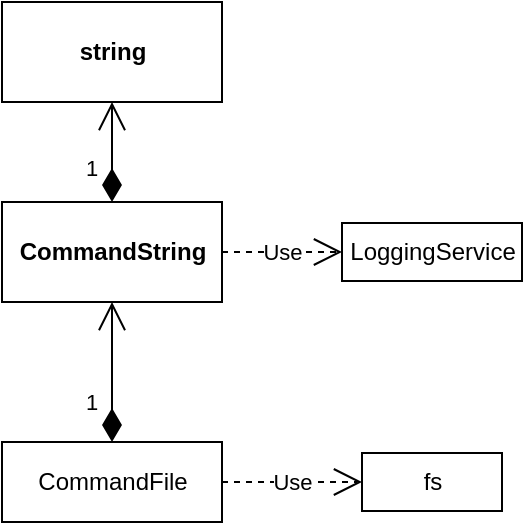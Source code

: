 <mxfile>
    <diagram id="2gG1aso1CCN3E3-dKBOI" name="Page-1">
        <mxGraphModel dx="734" dy="449" grid="1" gridSize="10" guides="1" tooltips="1" connect="1" arrows="1" fold="1" page="1" pageScale="1" pageWidth="850" pageHeight="1100" math="0" shadow="0">
            <root>
                <mxCell id="0"/>
                <mxCell id="1" parent="0"/>
                <mxCell id="6" value="CommandFile" style="html=1;" parent="1" vertex="1">
                    <mxGeometry x="340" y="260" width="110" height="40" as="geometry"/>
                </mxCell>
                <mxCell id="7" value="LoggingService" style="html=1;" parent="1" vertex="1">
                    <mxGeometry x="510" y="150.5" width="90" height="29" as="geometry"/>
                </mxCell>
                <mxCell id="8" value="fs" style="html=1;" parent="1" vertex="1">
                    <mxGeometry x="520" y="265.5" width="70" height="29" as="geometry"/>
                </mxCell>
                <mxCell id="11" value="&lt;b&gt;CommandString&lt;/b&gt;" style="html=1;" parent="1" vertex="1">
                    <mxGeometry x="340" y="140" width="110" height="50" as="geometry"/>
                </mxCell>
                <mxCell id="19" value="1" style="endArrow=open;html=1;endSize=12;startArrow=diamondThin;startSize=14;startFill=1;edgeStyle=orthogonalEdgeStyle;align=left;verticalAlign=bottom;entryX=0.5;entryY=1;entryDx=0;entryDy=0;exitX=0.5;exitY=0;exitDx=0;exitDy=0;" parent="1" source="6" target="11" edge="1">
                    <mxGeometry x="-0.667" y="15" relative="1" as="geometry">
                        <mxPoint x="410" y="230" as="sourcePoint"/>
                        <mxPoint x="430" y="240" as="targetPoint"/>
                        <mxPoint as="offset"/>
                    </mxGeometry>
                </mxCell>
                <mxCell id="21" value="Use" style="endArrow=open;endSize=12;dashed=1;html=1;entryX=0;entryY=0.5;entryDx=0;entryDy=0;exitX=1;exitY=0.5;exitDx=0;exitDy=0;" parent="1" source="11" target="7" edge="1">
                    <mxGeometry width="160" relative="1" as="geometry">
                        <mxPoint x="290" y="355" as="sourcePoint"/>
                        <mxPoint x="360" y="355" as="targetPoint"/>
                    </mxGeometry>
                </mxCell>
                <mxCell id="22" value="Use" style="endArrow=open;endSize=12;dashed=1;html=1;entryX=0;entryY=0.5;entryDx=0;entryDy=0;exitX=1;exitY=0.5;exitDx=0;exitDy=0;" parent="1" source="6" target="8" edge="1">
                    <mxGeometry width="160" relative="1" as="geometry">
                        <mxPoint x="350" y="170" as="sourcePoint"/>
                        <mxPoint x="230" y="361" as="targetPoint"/>
                    </mxGeometry>
                </mxCell>
                <mxCell id="23" value="&lt;b&gt;string&lt;/b&gt;" style="html=1;" parent="1" vertex="1">
                    <mxGeometry x="340" y="40" width="110" height="50" as="geometry"/>
                </mxCell>
                <mxCell id="24" value="1" style="endArrow=open;html=1;endSize=12;startArrow=diamondThin;startSize=14;startFill=1;edgeStyle=orthogonalEdgeStyle;align=left;verticalAlign=bottom;entryX=0.5;entryY=1;entryDx=0;entryDy=0;exitX=0.5;exitY=0;exitDx=0;exitDy=0;" parent="1" source="11" target="23" edge="1">
                    <mxGeometry x="-0.667" y="15" relative="1" as="geometry">
                        <mxPoint x="405" y="270" as="sourcePoint"/>
                        <mxPoint x="405" y="200" as="targetPoint"/>
                        <mxPoint as="offset"/>
                    </mxGeometry>
                </mxCell>
            </root>
        </mxGraphModel>
    </diagram>
</mxfile>